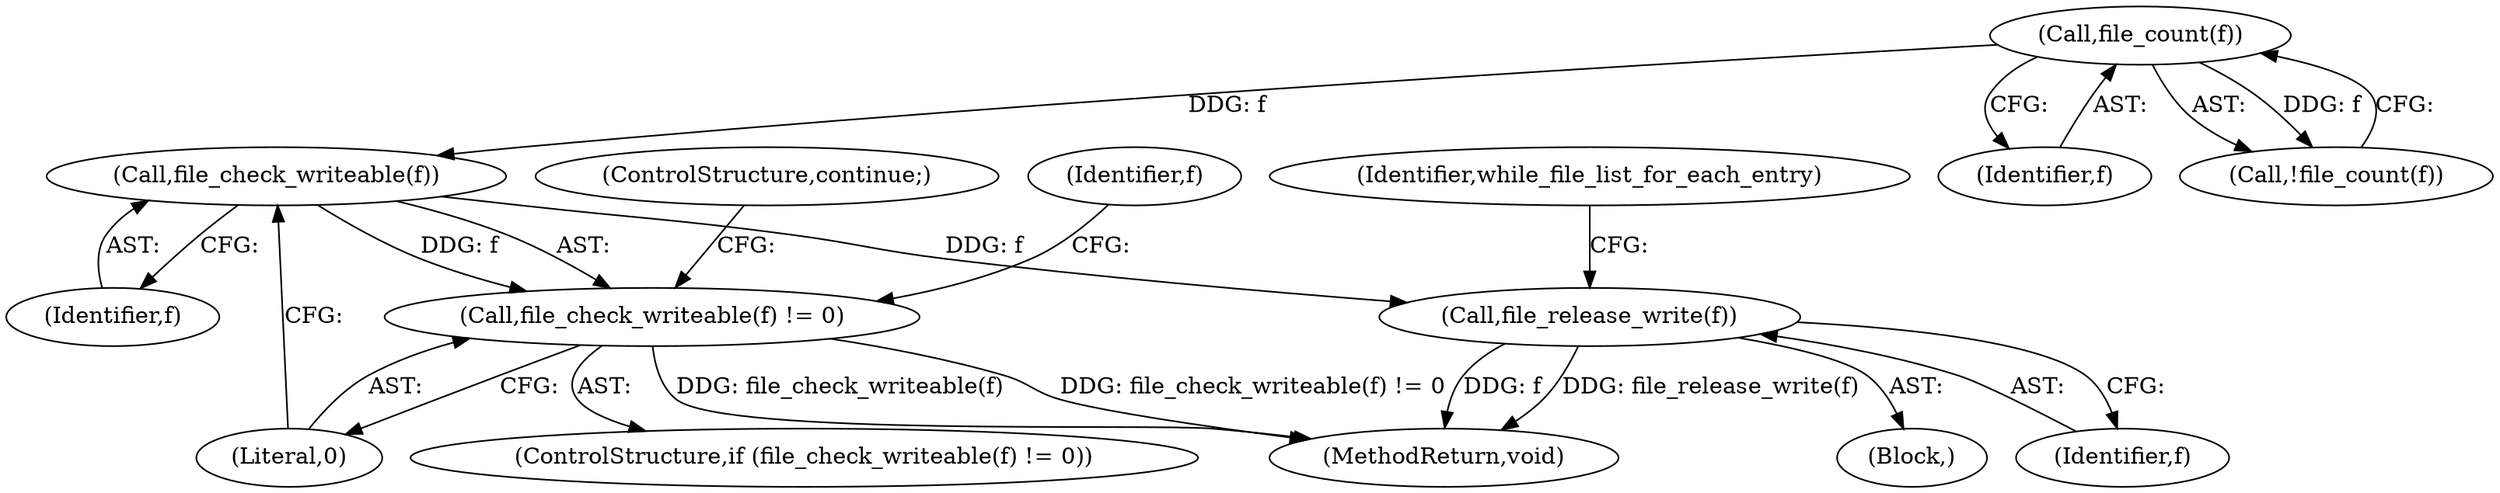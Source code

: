 digraph "1_linux_eee5cc2702929fd41cce28058dc6d6717f723f87_7@API" {
"1000138" [label="(Call,file_check_writeable(f))"];
"1000110" [label="(Call,file_count(f))"];
"1000137" [label="(Call,file_check_writeable(f) != 0)"];
"1000148" [label="(Call,file_release_write(f))"];
"1000107" [label="(Block,)"];
"1000148" [label="(Call,file_release_write(f))"];
"1000154" [label="(MethodReturn,void)"];
"1000141" [label="(ControlStructure,continue;)"];
"1000145" [label="(Identifier,f)"];
"1000149" [label="(Identifier,f)"];
"1000150" [label="(Identifier,while_file_list_for_each_entry)"];
"1000138" [label="(Call,file_check_writeable(f))"];
"1000140" [label="(Literal,0)"];
"1000110" [label="(Call,file_count(f))"];
"1000111" [label="(Identifier,f)"];
"1000109" [label="(Call,!file_count(f))"];
"1000139" [label="(Identifier,f)"];
"1000136" [label="(ControlStructure,if (file_check_writeable(f) != 0))"];
"1000137" [label="(Call,file_check_writeable(f) != 0)"];
"1000138" -> "1000137"  [label="AST: "];
"1000138" -> "1000139"  [label="CFG: "];
"1000139" -> "1000138"  [label="AST: "];
"1000140" -> "1000138"  [label="CFG: "];
"1000138" -> "1000137"  [label="DDG: f"];
"1000110" -> "1000138"  [label="DDG: f"];
"1000138" -> "1000148"  [label="DDG: f"];
"1000110" -> "1000109"  [label="AST: "];
"1000110" -> "1000111"  [label="CFG: "];
"1000111" -> "1000110"  [label="AST: "];
"1000109" -> "1000110"  [label="CFG: "];
"1000110" -> "1000109"  [label="DDG: f"];
"1000137" -> "1000136"  [label="AST: "];
"1000137" -> "1000140"  [label="CFG: "];
"1000140" -> "1000137"  [label="AST: "];
"1000141" -> "1000137"  [label="CFG: "];
"1000145" -> "1000137"  [label="CFG: "];
"1000137" -> "1000154"  [label="DDG: file_check_writeable(f)"];
"1000137" -> "1000154"  [label="DDG: file_check_writeable(f) != 0"];
"1000148" -> "1000107"  [label="AST: "];
"1000148" -> "1000149"  [label="CFG: "];
"1000149" -> "1000148"  [label="AST: "];
"1000150" -> "1000148"  [label="CFG: "];
"1000148" -> "1000154"  [label="DDG: f"];
"1000148" -> "1000154"  [label="DDG: file_release_write(f)"];
}
